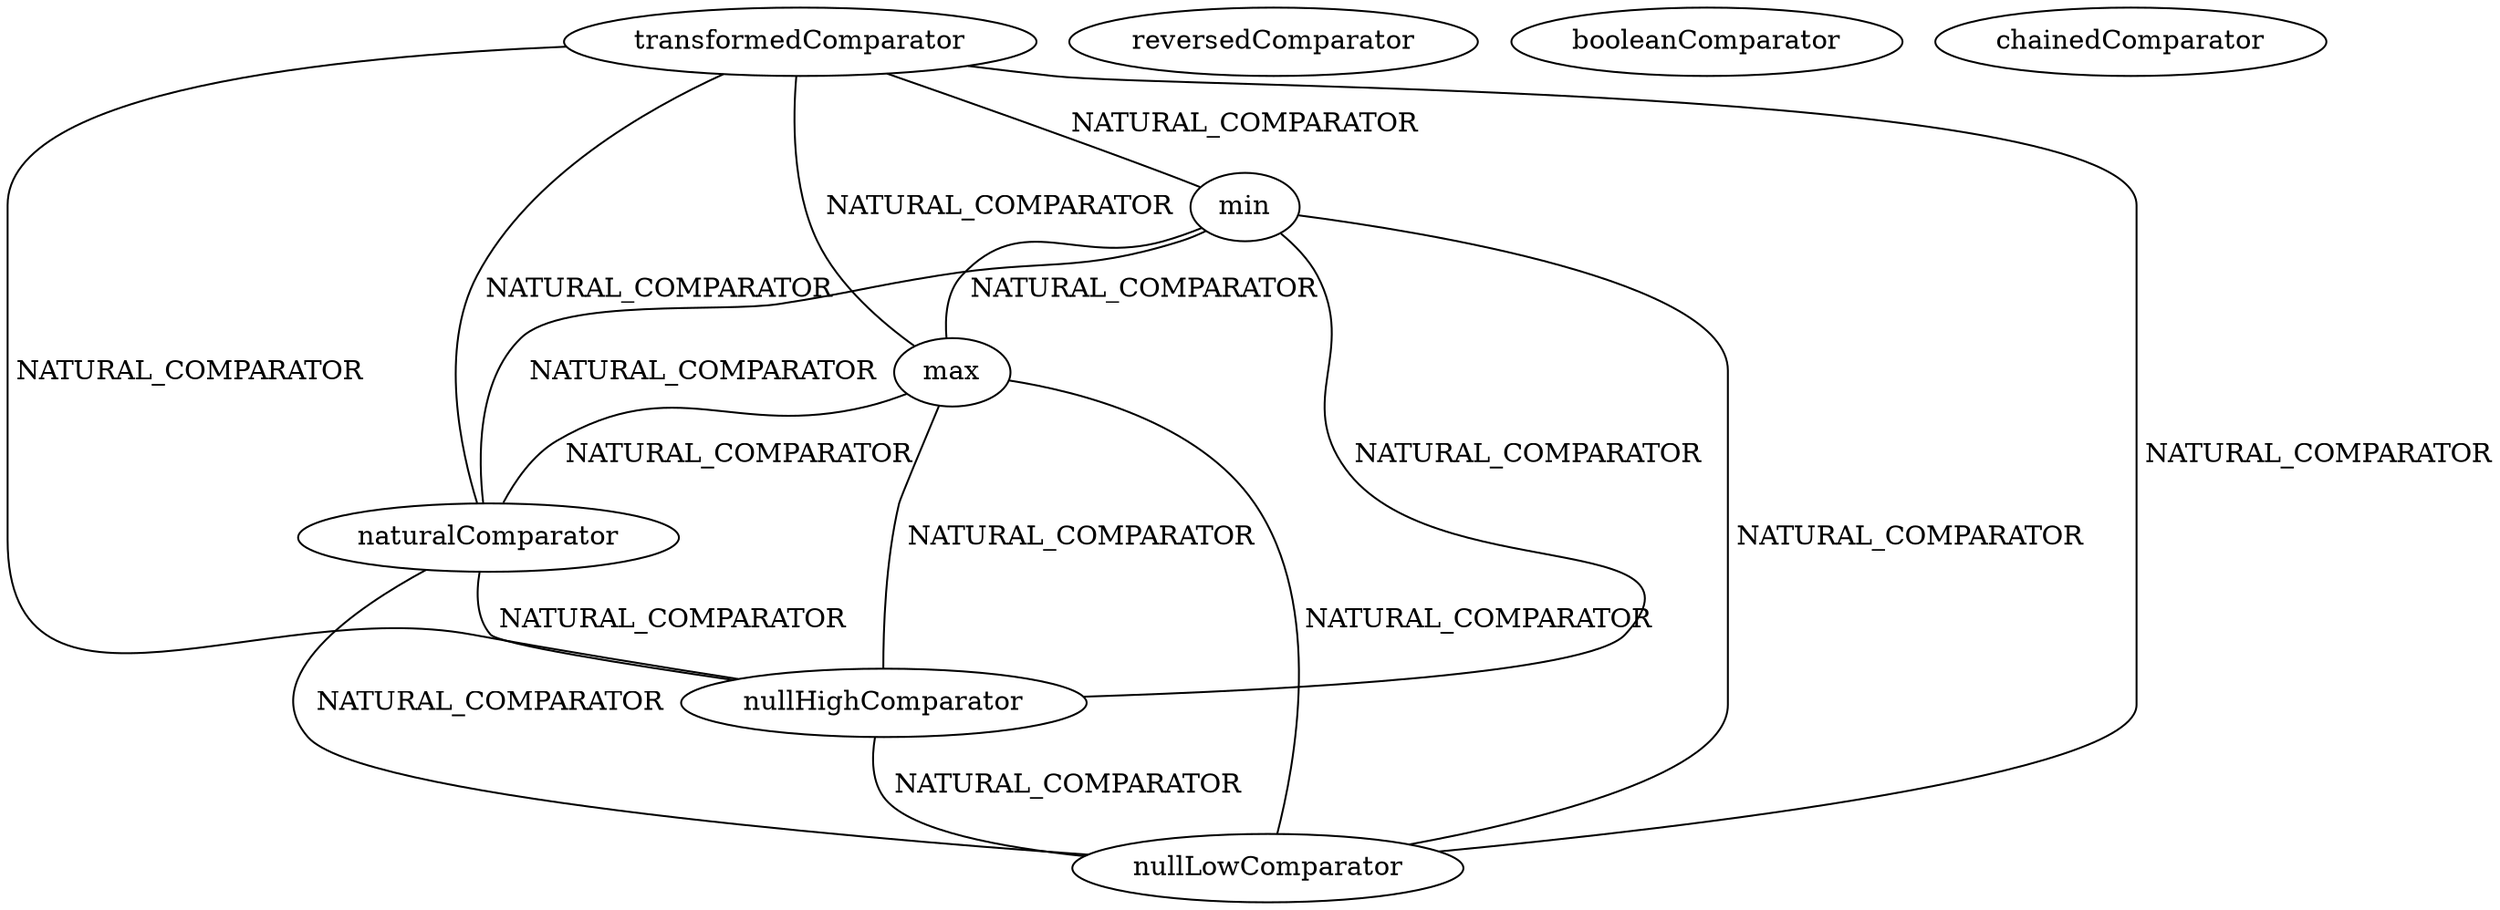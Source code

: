 digraph G {
transformedComparator;
min;
reversedComparator;
max;
naturalComparator;
booleanComparator;
chainedComparator;
nullHighComparator;
nullLowComparator;
transformedComparator -> min [label=" NATURAL_COMPARATOR", dir=none];
transformedComparator -> max [label=" NATURAL_COMPARATOR", dir=none];
transformedComparator -> naturalComparator [label=" NATURAL_COMPARATOR", dir=none];
transformedComparator -> nullHighComparator [label=" NATURAL_COMPARATOR", dir=none];
transformedComparator -> nullLowComparator [label=" NATURAL_COMPARATOR", dir=none];
min -> max [label=" NATURAL_COMPARATOR", dir=none];
min -> naturalComparator [label=" NATURAL_COMPARATOR", dir=none];
min -> nullHighComparator [label=" NATURAL_COMPARATOR", dir=none];
min -> nullLowComparator [label=" NATURAL_COMPARATOR", dir=none];
max -> naturalComparator [label=" NATURAL_COMPARATOR", dir=none];
max -> nullHighComparator [label=" NATURAL_COMPARATOR", dir=none];
max -> nullLowComparator [label=" NATURAL_COMPARATOR", dir=none];
naturalComparator -> nullHighComparator [label=" NATURAL_COMPARATOR", dir=none];
naturalComparator -> nullLowComparator [label=" NATURAL_COMPARATOR", dir=none];
nullHighComparator -> nullLowComparator [label=" NATURAL_COMPARATOR", dir=none];
}